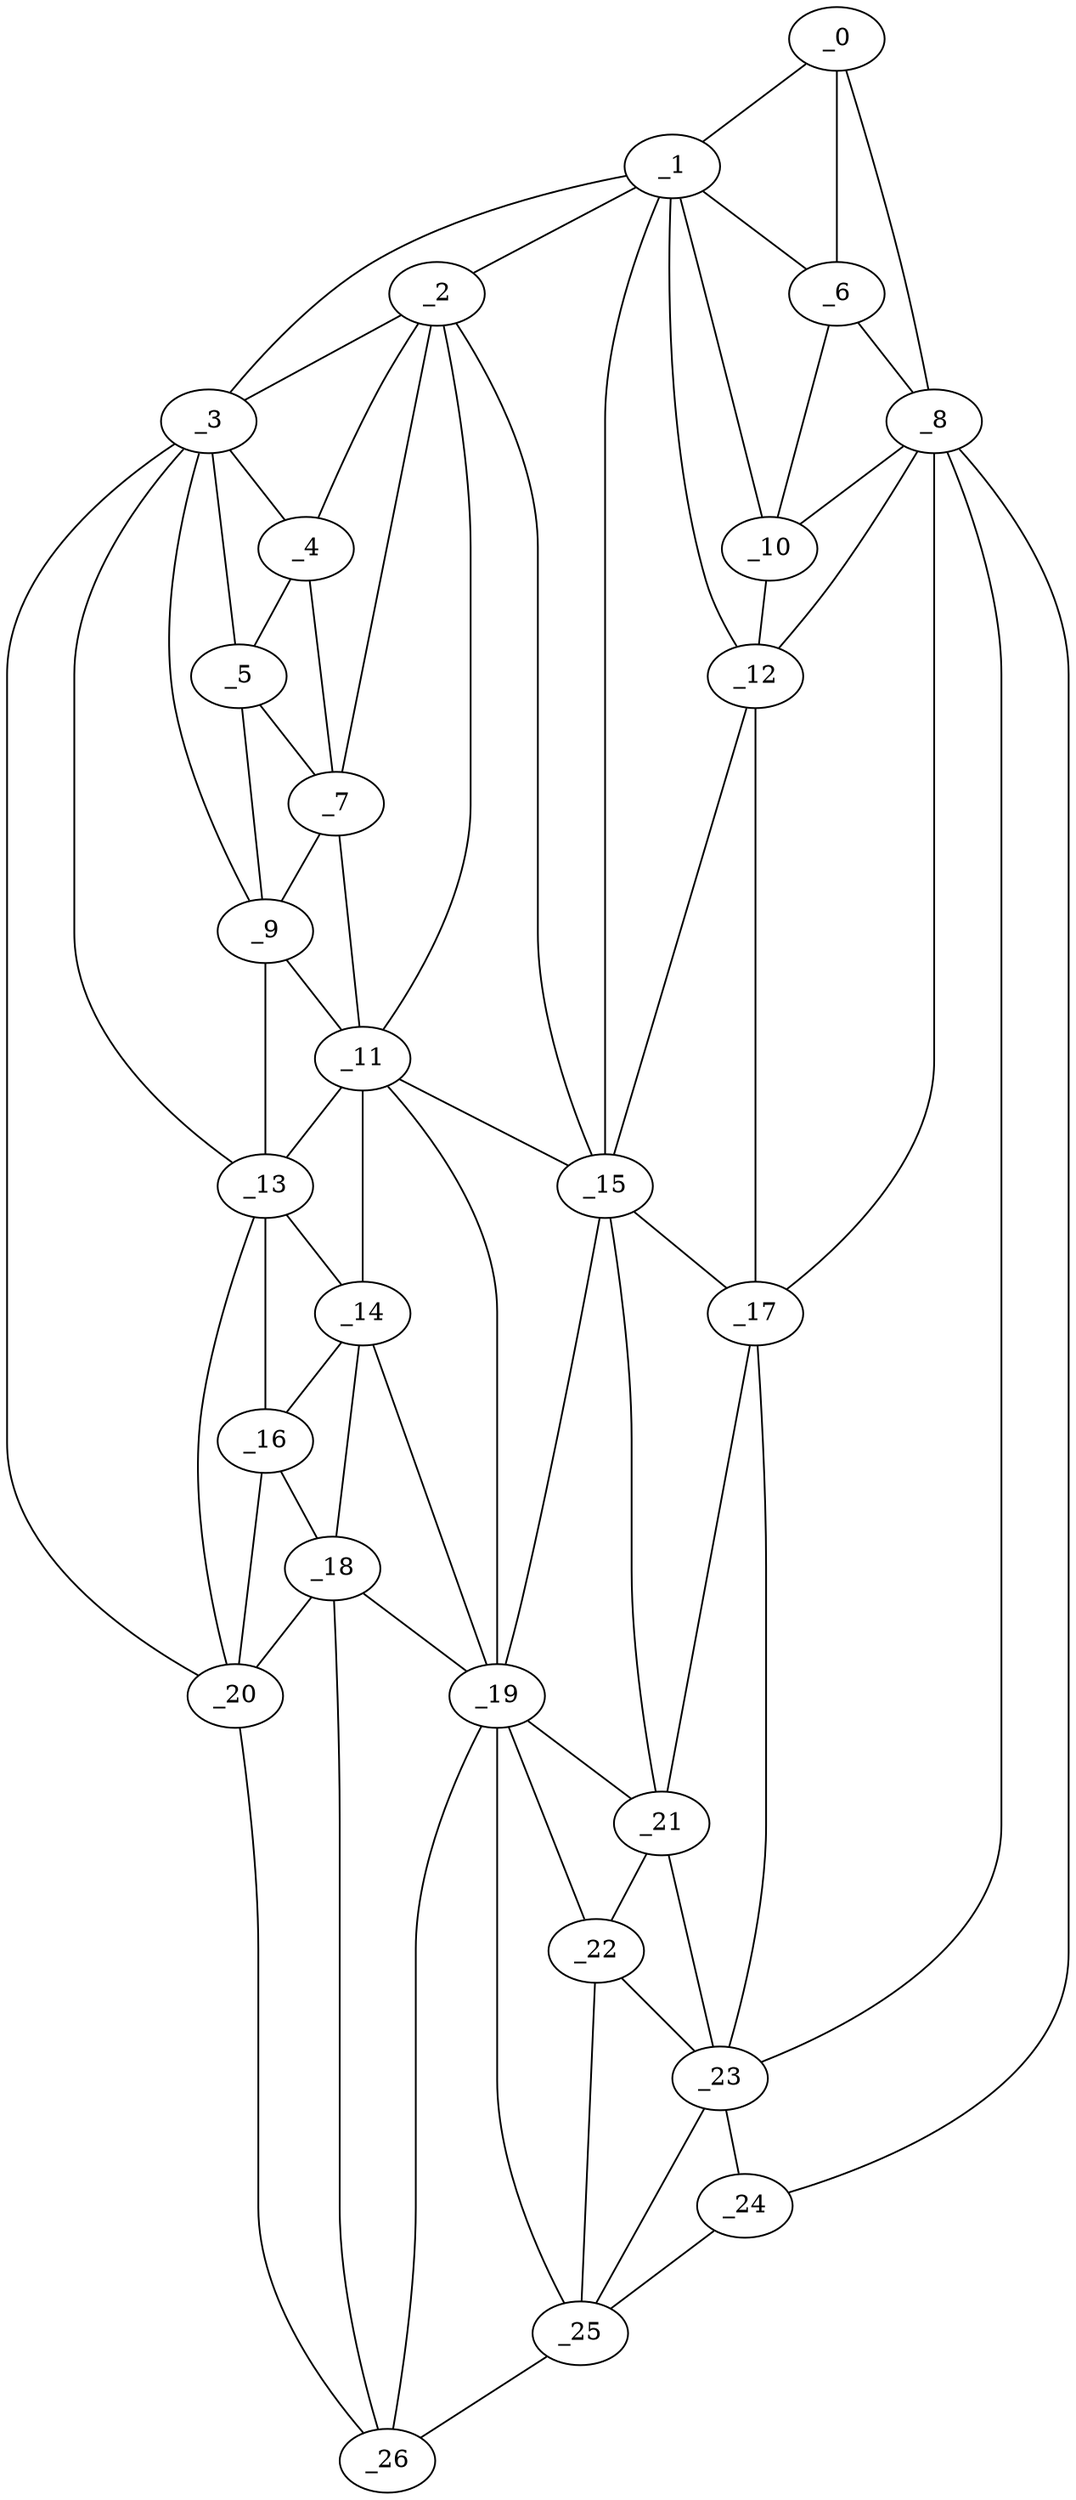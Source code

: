 graph "obj55__30.gxl" {
	_0	 [x=17,
		y=12];
	_1	 [x=17,
		y=41];
	_0 -- _1	 [valence=1];
	_6	 [x=32,
		y=13];
	_0 -- _6	 [valence=2];
	_8	 [x=34,
		y=3];
	_0 -- _8	 [valence=1];
	_2	 [x=24,
		y=64];
	_1 -- _2	 [valence=2];
	_3	 [x=24,
		y=94];
	_1 -- _3	 [valence=1];
	_1 -- _6	 [valence=2];
	_10	 [x=43,
		y=10];
	_1 -- _10	 [valence=1];
	_12	 [x=55,
		y=11];
	_1 -- _12	 [valence=2];
	_15	 [x=64,
		y=15];
	_1 -- _15	 [valence=1];
	_2 -- _3	 [valence=1];
	_4	 [x=25,
		y=70];
	_2 -- _4	 [valence=2];
	_7	 [x=32,
		y=75];
	_2 -- _7	 [valence=1];
	_11	 [x=49,
		y=78];
	_2 -- _11	 [valence=2];
	_2 -- _15	 [valence=2];
	_3 -- _4	 [valence=2];
	_5	 [x=29,
		y=81];
	_3 -- _5	 [valence=2];
	_9	 [x=42,
		y=80];
	_3 -- _9	 [valence=2];
	_13	 [x=59,
		y=88];
	_3 -- _13	 [valence=2];
	_20	 [x=76,
		y=104];
	_3 -- _20	 [valence=1];
	_4 -- _5	 [valence=2];
	_4 -- _7	 [valence=2];
	_5 -- _7	 [valence=2];
	_5 -- _9	 [valence=2];
	_6 -- _8	 [valence=2];
	_6 -- _10	 [valence=2];
	_7 -- _9	 [valence=2];
	_7 -- _11	 [valence=2];
	_8 -- _10	 [valence=1];
	_8 -- _12	 [valence=2];
	_17	 [x=73,
		y=14];
	_8 -- _17	 [valence=2];
	_23	 [x=102,
		y=16];
	_8 -- _23	 [valence=1];
	_24	 [x=113,
		y=16];
	_8 -- _24	 [valence=1];
	_9 -- _11	 [valence=1];
	_9 -- _13	 [valence=2];
	_10 -- _12	 [valence=2];
	_11 -- _13	 [valence=2];
	_14	 [x=62,
		y=83];
	_11 -- _14	 [valence=1];
	_11 -- _15	 [valence=1];
	_19	 [x=76,
		y=74];
	_11 -- _19	 [valence=2];
	_12 -- _15	 [valence=2];
	_12 -- _17	 [valence=1];
	_13 -- _14	 [valence=2];
	_16	 [x=65,
		y=88];
	_13 -- _16	 [valence=2];
	_13 -- _20	 [valence=2];
	_14 -- _16	 [valence=2];
	_18	 [x=73,
		y=86];
	_14 -- _18	 [valence=2];
	_14 -- _19	 [valence=2];
	_15 -- _17	 [valence=2];
	_15 -- _19	 [valence=2];
	_21	 [x=85,
		y=18];
	_15 -- _21	 [valence=1];
	_16 -- _18	 [valence=2];
	_16 -- _20	 [valence=2];
	_17 -- _21	 [valence=2];
	_17 -- _23	 [valence=2];
	_18 -- _19	 [valence=1];
	_18 -- _20	 [valence=2];
	_26	 [x=113,
		y=107];
	_18 -- _26	 [valence=2];
	_19 -- _21	 [valence=1];
	_22	 [x=90,
		y=20];
	_19 -- _22	 [valence=2];
	_25	 [x=113,
		y=44];
	_19 -- _25	 [valence=1];
	_19 -- _26	 [valence=1];
	_20 -- _26	 [valence=1];
	_21 -- _22	 [valence=2];
	_21 -- _23	 [valence=1];
	_22 -- _23	 [valence=2];
	_22 -- _25	 [valence=2];
	_23 -- _24	 [valence=1];
	_23 -- _25	 [valence=1];
	_24 -- _25	 [valence=1];
	_25 -- _26	 [valence=1];
}
